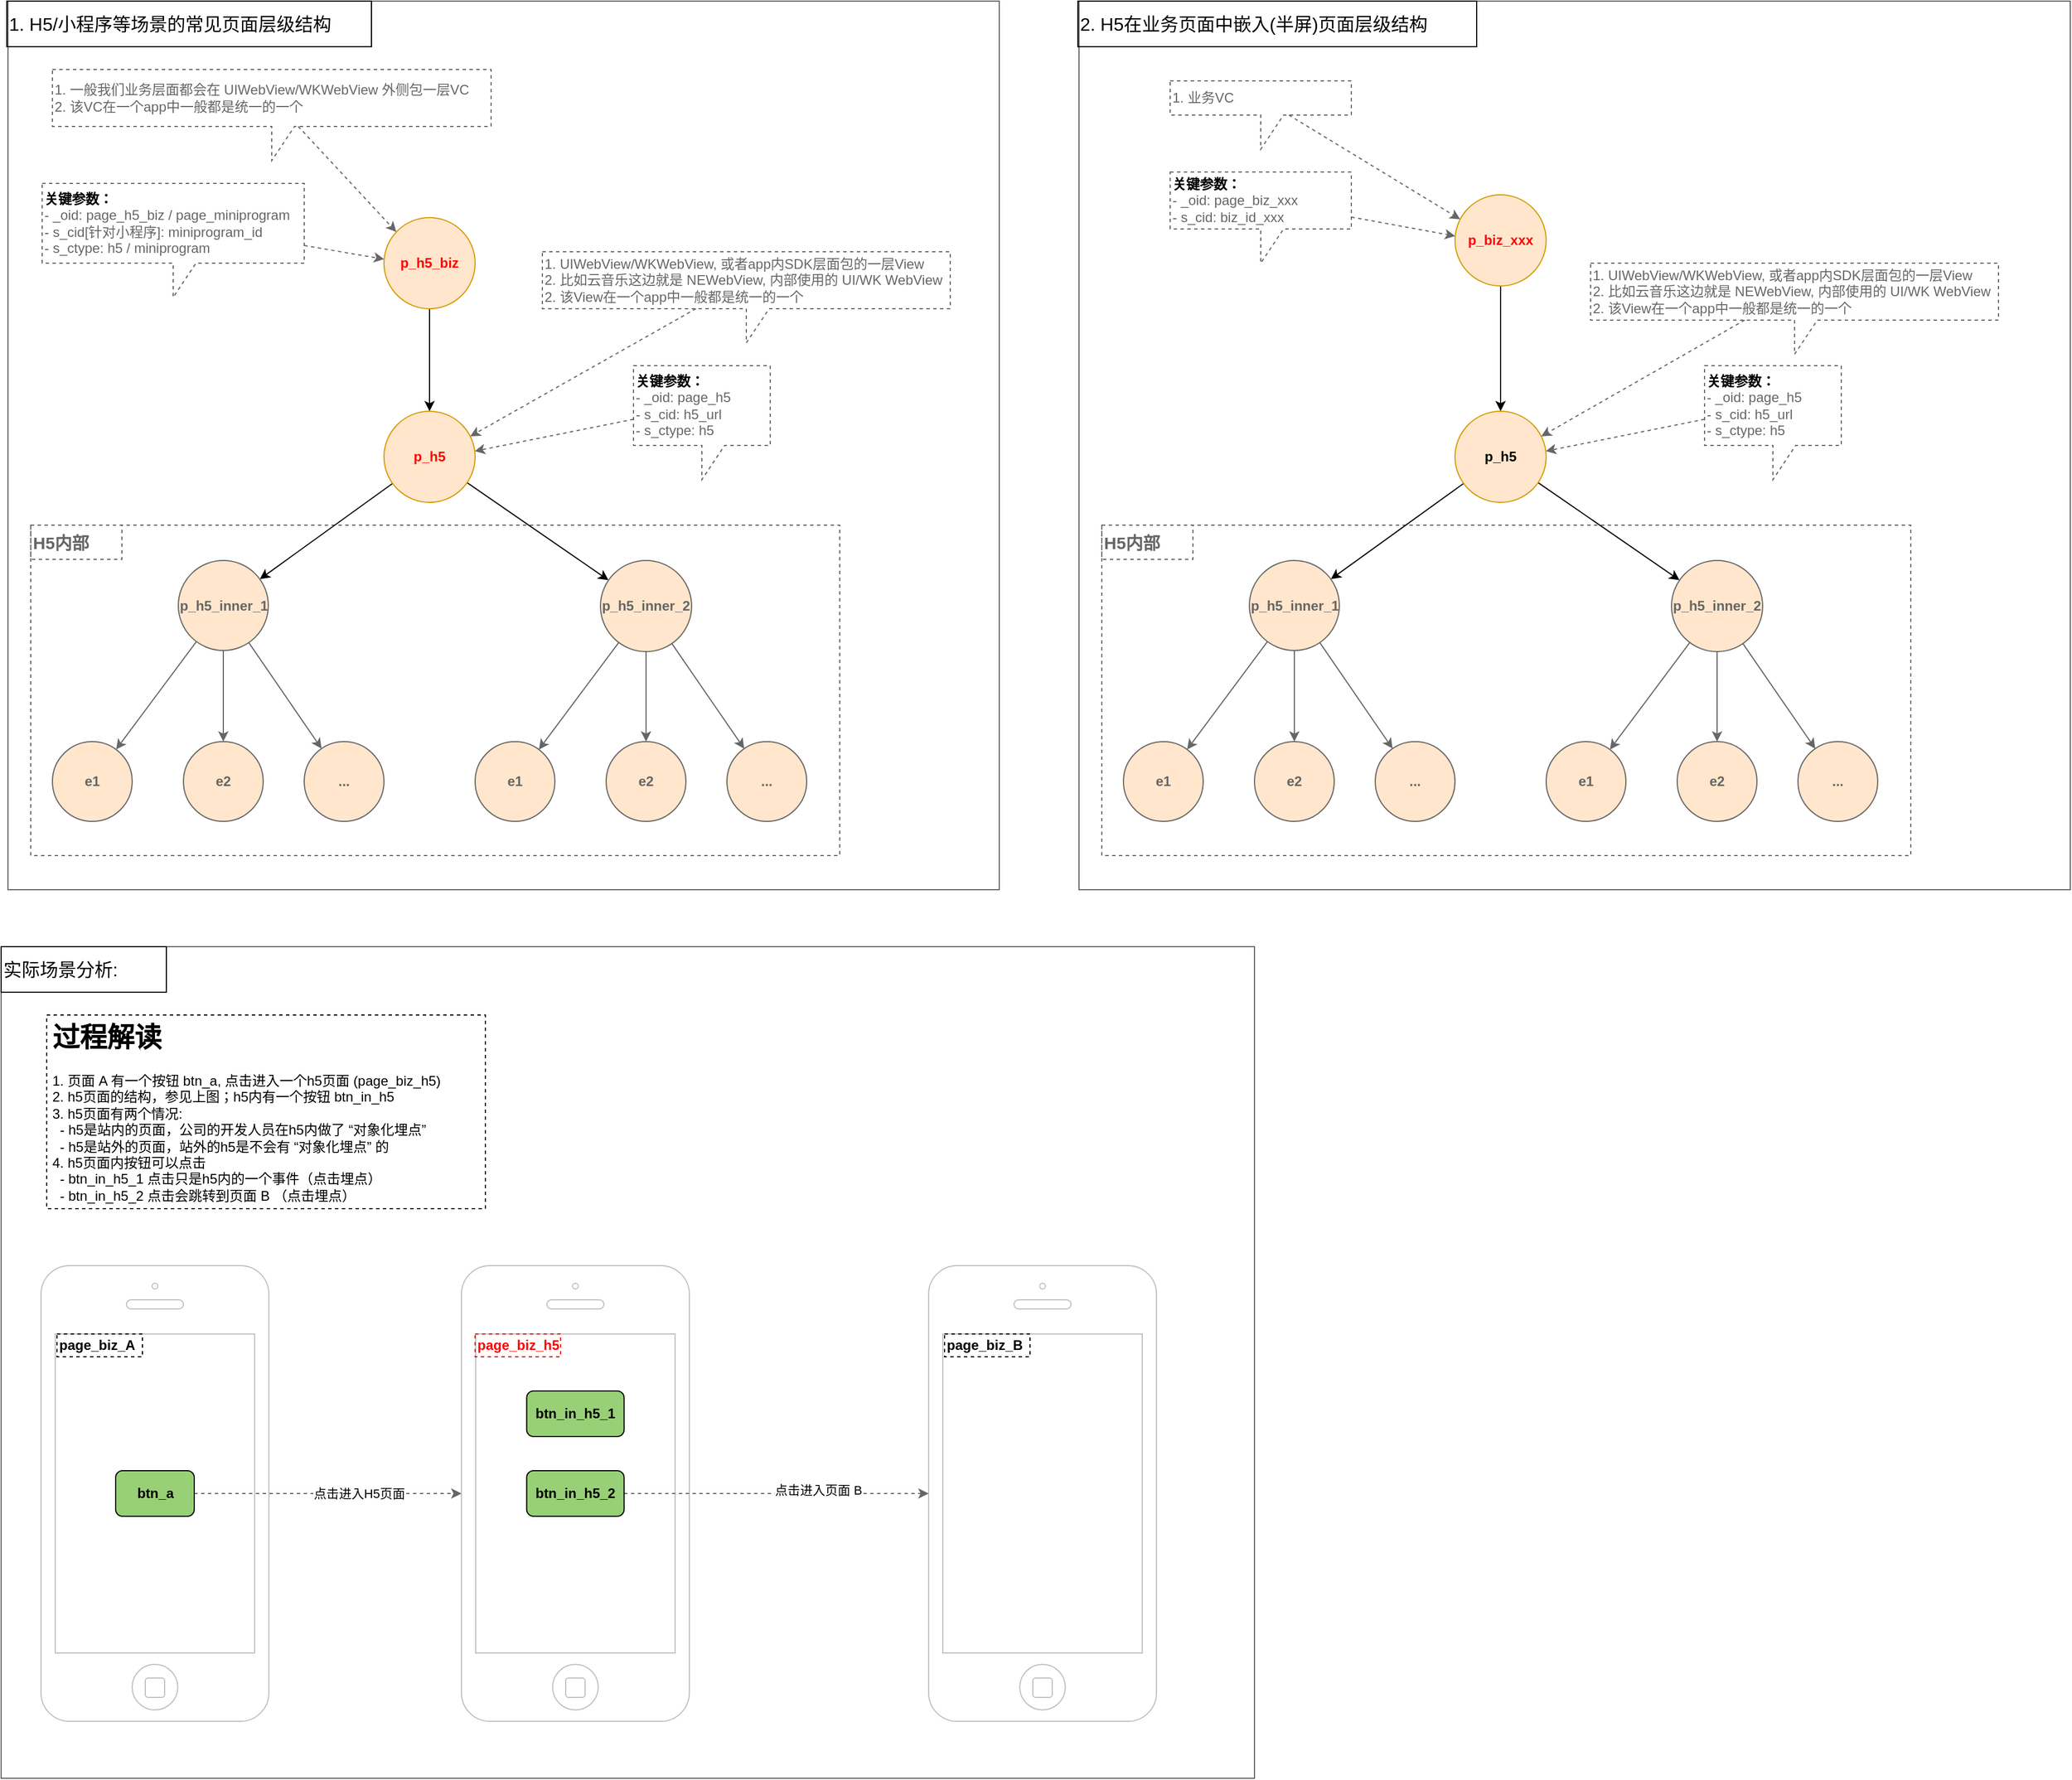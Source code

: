<mxfile version="14.7.0" type="github">
  <diagram id="BwOSBp48OYiSH1dpokI9" name="Page-1">
    <mxGraphModel dx="2025" dy="2298" grid="1" gridSize="10" guides="1" tooltips="1" connect="1" arrows="1" fold="1" page="1" pageScale="1" pageWidth="827" pageHeight="1169" math="0" shadow="0">
      <root>
        <mxCell id="0" />
        <mxCell id="1" parent="0" />
        <mxCell id="-mIfDHSUPJoPvfxh9Jht-90" value="" style="rounded=0;whiteSpace=wrap;html=1;strokeColor=#666666;fontColor=#666666;" vertex="1" parent="1">
          <mxGeometry x="45" y="-260" width="1100" height="730" as="geometry" />
        </mxCell>
        <mxCell id="-mIfDHSUPJoPvfxh9Jht-35" value="" style="rounded=0;whiteSpace=wrap;html=1;strokeColor=#666666;fontColor=#666666;" vertex="1" parent="1">
          <mxGeometry x="51" y="-1090" width="870" height="780" as="geometry" />
        </mxCell>
        <mxCell id="-mIfDHSUPJoPvfxh9Jht-29" value="" style="rounded=0;whiteSpace=wrap;html=1;fillColor=none;dashed=1;strokeColor=#666666;fontColor=#666666;" vertex="1" parent="1">
          <mxGeometry x="71" y="-630" width="710" height="290" as="geometry" />
        </mxCell>
        <mxCell id="-mIfDHSUPJoPvfxh9Jht-12" style="edgeStyle=orthogonalEdgeStyle;rounded=0;orthogonalLoop=1;jettySize=auto;html=1;fontColor=#FF0000;" edge="1" parent="1" source="-mIfDHSUPJoPvfxh9Jht-6" target="-mIfDHSUPJoPvfxh9Jht-7">
          <mxGeometry relative="1" as="geometry" />
        </mxCell>
        <mxCell id="-mIfDHSUPJoPvfxh9Jht-6" value="&lt;font&gt;&lt;span&gt;p_h5_biz&lt;br&gt;&lt;/span&gt;&lt;/font&gt;" style="ellipse;whiteSpace=wrap;html=1;aspect=fixed;strokeColor=#d79b00;fillColor=#ffe6cc;fontStyle=1;fontColor=#FF0000;" vertex="1" parent="1">
          <mxGeometry x="381" y="-900" width="80" height="80" as="geometry" />
        </mxCell>
        <mxCell id="-mIfDHSUPJoPvfxh9Jht-21" style="edgeStyle=none;rounded=0;orthogonalLoop=1;jettySize=auto;html=1;" edge="1" parent="1" source="-mIfDHSUPJoPvfxh9Jht-7" target="-mIfDHSUPJoPvfxh9Jht-13">
          <mxGeometry relative="1" as="geometry" />
        </mxCell>
        <mxCell id="-mIfDHSUPJoPvfxh9Jht-22" style="edgeStyle=none;rounded=0;orthogonalLoop=1;jettySize=auto;html=1;" edge="1" parent="1" source="-mIfDHSUPJoPvfxh9Jht-7" target="-mIfDHSUPJoPvfxh9Jht-14">
          <mxGeometry relative="1" as="geometry" />
        </mxCell>
        <mxCell id="-mIfDHSUPJoPvfxh9Jht-7" value="&lt;span&gt;&lt;font&gt;p_h5&lt;/font&gt;&lt;/span&gt;" style="ellipse;whiteSpace=wrap;html=1;aspect=fixed;strokeColor=#d79b00;fillColor=#ffe6cc;fontStyle=1;fontColor=#FF0000;" vertex="1" parent="1">
          <mxGeometry x="381" y="-730" width="80" height="80" as="geometry" />
        </mxCell>
        <mxCell id="-mIfDHSUPJoPvfxh9Jht-18" style="rounded=0;orthogonalLoop=1;jettySize=auto;html=1;strokeColor=#666666;fontColor=#666666;" edge="1" parent="1" source="-mIfDHSUPJoPvfxh9Jht-13" target="-mIfDHSUPJoPvfxh9Jht-15">
          <mxGeometry relative="1" as="geometry" />
        </mxCell>
        <mxCell id="-mIfDHSUPJoPvfxh9Jht-19" style="edgeStyle=none;rounded=0;orthogonalLoop=1;jettySize=auto;html=1;strokeColor=#666666;fontColor=#666666;" edge="1" parent="1" source="-mIfDHSUPJoPvfxh9Jht-13" target="-mIfDHSUPJoPvfxh9Jht-16">
          <mxGeometry relative="1" as="geometry" />
        </mxCell>
        <mxCell id="-mIfDHSUPJoPvfxh9Jht-20" style="edgeStyle=none;rounded=0;orthogonalLoop=1;jettySize=auto;html=1;strokeColor=#666666;fontColor=#666666;" edge="1" parent="1" source="-mIfDHSUPJoPvfxh9Jht-13" target="-mIfDHSUPJoPvfxh9Jht-17">
          <mxGeometry relative="1" as="geometry" />
        </mxCell>
        <mxCell id="-mIfDHSUPJoPvfxh9Jht-13" value="&lt;b&gt;&lt;font&gt;p_h5_inner_1&lt;/font&gt;&lt;/b&gt;" style="ellipse;whiteSpace=wrap;html=1;aspect=fixed;fillColor=#ffe6cc;strokeColor=#666666;fontColor=#666666;" vertex="1" parent="1">
          <mxGeometry x="200.5" y="-599" width="79" height="79" as="geometry" />
        </mxCell>
        <mxCell id="-mIfDHSUPJoPvfxh9Jht-26" style="edgeStyle=none;rounded=0;orthogonalLoop=1;jettySize=auto;html=1;strokeColor=#666666;fontColor=#666666;" edge="1" parent="1" source="-mIfDHSUPJoPvfxh9Jht-14" target="-mIfDHSUPJoPvfxh9Jht-23">
          <mxGeometry relative="1" as="geometry" />
        </mxCell>
        <mxCell id="-mIfDHSUPJoPvfxh9Jht-27" style="edgeStyle=none;rounded=0;orthogonalLoop=1;jettySize=auto;html=1;strokeColor=#666666;fontColor=#666666;" edge="1" parent="1" source="-mIfDHSUPJoPvfxh9Jht-14" target="-mIfDHSUPJoPvfxh9Jht-24">
          <mxGeometry relative="1" as="geometry" />
        </mxCell>
        <mxCell id="-mIfDHSUPJoPvfxh9Jht-28" style="edgeStyle=none;rounded=0;orthogonalLoop=1;jettySize=auto;html=1;strokeColor=#666666;fontColor=#666666;" edge="1" parent="1" source="-mIfDHSUPJoPvfxh9Jht-14" target="-mIfDHSUPJoPvfxh9Jht-25">
          <mxGeometry relative="1" as="geometry" />
        </mxCell>
        <mxCell id="-mIfDHSUPJoPvfxh9Jht-14" value="&lt;b&gt;&lt;font&gt;p_h5_inner_2&lt;/font&gt;&lt;/b&gt;" style="ellipse;whiteSpace=wrap;html=1;aspect=fixed;fillColor=#ffe6cc;strokeColor=#666666;fontColor=#666666;" vertex="1" parent="1">
          <mxGeometry x="571" y="-599" width="80" height="80" as="geometry" />
        </mxCell>
        <mxCell id="-mIfDHSUPJoPvfxh9Jht-15" value="&lt;b&gt;&lt;font&gt;e1&lt;/font&gt;&lt;/b&gt;" style="ellipse;whiteSpace=wrap;html=1;aspect=fixed;fillColor=#ffe6cc;strokeColor=#666666;fontColor=#666666;" vertex="1" parent="1">
          <mxGeometry x="90" y="-440" width="70" height="70" as="geometry" />
        </mxCell>
        <mxCell id="-mIfDHSUPJoPvfxh9Jht-16" value="&lt;b&gt;&lt;font&gt;e2&lt;/font&gt;&lt;/b&gt;" style="ellipse;whiteSpace=wrap;html=1;aspect=fixed;fillColor=#ffe6cc;strokeColor=#666666;fontColor=#666666;" vertex="1" parent="1">
          <mxGeometry x="205" y="-440" width="70" height="70" as="geometry" />
        </mxCell>
        <mxCell id="-mIfDHSUPJoPvfxh9Jht-17" value="&lt;b&gt;&lt;font&gt;...&lt;/font&gt;&lt;/b&gt;" style="ellipse;whiteSpace=wrap;html=1;aspect=fixed;fillColor=#ffe6cc;strokeColor=#666666;fontColor=#666666;" vertex="1" parent="1">
          <mxGeometry x="311" y="-440" width="70" height="70" as="geometry" />
        </mxCell>
        <mxCell id="-mIfDHSUPJoPvfxh9Jht-23" value="&lt;b&gt;&lt;font&gt;e1&lt;/font&gt;&lt;/b&gt;" style="ellipse;whiteSpace=wrap;html=1;aspect=fixed;fillColor=#ffe6cc;strokeColor=#666666;fontColor=#666666;" vertex="1" parent="1">
          <mxGeometry x="461" y="-440" width="70" height="70" as="geometry" />
        </mxCell>
        <mxCell id="-mIfDHSUPJoPvfxh9Jht-24" value="&lt;b&gt;&lt;font&gt;e2&lt;/font&gt;&lt;/b&gt;" style="ellipse;whiteSpace=wrap;html=1;aspect=fixed;fillColor=#ffe6cc;strokeColor=#666666;fontColor=#666666;" vertex="1" parent="1">
          <mxGeometry x="576" y="-440" width="70" height="70" as="geometry" />
        </mxCell>
        <mxCell id="-mIfDHSUPJoPvfxh9Jht-25" value="&lt;b&gt;&lt;font&gt;...&lt;/font&gt;&lt;/b&gt;" style="ellipse;whiteSpace=wrap;html=1;aspect=fixed;fillColor=#ffe6cc;strokeColor=#666666;fontColor=#666666;" vertex="1" parent="1">
          <mxGeometry x="682" y="-440" width="70" height="70" as="geometry" />
        </mxCell>
        <mxCell id="-mIfDHSUPJoPvfxh9Jht-30" value="&lt;b&gt;&lt;font style=&quot;font-size: 15px&quot;&gt;H5内部&lt;/font&gt;&lt;/b&gt;" style="text;html=1;fillColor=none;align=left;verticalAlign=middle;whiteSpace=wrap;rounded=0;dashed=1;strokeColor=#666666;fontColor=#666666;" vertex="1" parent="1">
          <mxGeometry x="71" y="-630" width="80" height="30" as="geometry" />
        </mxCell>
        <mxCell id="-mIfDHSUPJoPvfxh9Jht-32" style="edgeStyle=none;rounded=0;orthogonalLoop=1;jettySize=auto;html=1;fontColor=#666666;dashed=1;strokeColor=#666666;" edge="1" parent="1" source="-mIfDHSUPJoPvfxh9Jht-31" target="-mIfDHSUPJoPvfxh9Jht-6">
          <mxGeometry relative="1" as="geometry" />
        </mxCell>
        <mxCell id="-mIfDHSUPJoPvfxh9Jht-31" value="1. 一般我们业务层面都会在 UIWebView/WKWebView 外侧包一层VC&lt;br&gt;2. 该VC在一个app中一般都是统一的一个" style="shape=callout;whiteSpace=wrap;html=1;perimeter=calloutPerimeter;dashed=1;fontColor=#666666;fillColor=none;strokeColor=#666666;align=left;" vertex="1" parent="1">
          <mxGeometry x="90" y="-1030" width="385" height="80" as="geometry" />
        </mxCell>
        <mxCell id="-mIfDHSUPJoPvfxh9Jht-34" style="edgeStyle=none;rounded=0;orthogonalLoop=1;jettySize=auto;html=1;dashed=1;fontColor=#666666;strokeColor=#666666;" edge="1" parent="1" source="-mIfDHSUPJoPvfxh9Jht-33" target="-mIfDHSUPJoPvfxh9Jht-7">
          <mxGeometry relative="1" as="geometry" />
        </mxCell>
        <mxCell id="-mIfDHSUPJoPvfxh9Jht-33" value="1. UIWebView/WKWebView, 或者app内SDK层面包的一层View&lt;br&gt;2. 比如云音乐这边就是 NEWebView, 内部使用的 UI/WK WebView&lt;br&gt;2. 该View在一个app中一般都是统一的一个" style="shape=callout;whiteSpace=wrap;html=1;perimeter=calloutPerimeter;dashed=1;fontColor=#666666;fillColor=none;strokeColor=#666666;align=left;" vertex="1" parent="1">
          <mxGeometry x="520" y="-870" width="358" height="80" as="geometry" />
        </mxCell>
        <mxCell id="-mIfDHSUPJoPvfxh9Jht-36" value="&lt;font style=&quot;font-size: 16px&quot;&gt;1. H5/小程序等场景的常见页面层级结构&lt;/font&gt;" style="text;html=1;fillColor=none;align=left;verticalAlign=middle;whiteSpace=wrap;rounded=0;strokeColor=#000000;" vertex="1" parent="1">
          <mxGeometry x="50" y="-1090" width="320" height="40" as="geometry" />
        </mxCell>
        <mxCell id="-mIfDHSUPJoPvfxh9Jht-37" value="" style="rounded=0;whiteSpace=wrap;html=1;strokeColor=#666666;fontColor=#666666;" vertex="1" parent="1">
          <mxGeometry x="991" y="-1090" width="870" height="780" as="geometry" />
        </mxCell>
        <mxCell id="-mIfDHSUPJoPvfxh9Jht-38" value="" style="rounded=0;whiteSpace=wrap;html=1;fillColor=none;dashed=1;strokeColor=#666666;fontColor=#666666;" vertex="1" parent="1">
          <mxGeometry x="1011" y="-630" width="710" height="290" as="geometry" />
        </mxCell>
        <mxCell id="-mIfDHSUPJoPvfxh9Jht-39" style="edgeStyle=orthogonalEdgeStyle;rounded=0;orthogonalLoop=1;jettySize=auto;html=1;fontColor=#FF0000;" edge="1" parent="1" source="-mIfDHSUPJoPvfxh9Jht-40" target="-mIfDHSUPJoPvfxh9Jht-43">
          <mxGeometry relative="1" as="geometry" />
        </mxCell>
        <mxCell id="-mIfDHSUPJoPvfxh9Jht-40" value="&lt;font&gt;&lt;span&gt;p_biz_xxx&lt;br&gt;&lt;/span&gt;&lt;/font&gt;" style="ellipse;whiteSpace=wrap;html=1;aspect=fixed;strokeColor=#d79b00;fillColor=#ffe6cc;fontStyle=1;fontColor=#FF0000;" vertex="1" parent="1">
          <mxGeometry x="1321" y="-920" width="80" height="80" as="geometry" />
        </mxCell>
        <mxCell id="-mIfDHSUPJoPvfxh9Jht-41" style="edgeStyle=none;rounded=0;orthogonalLoop=1;jettySize=auto;html=1;" edge="1" parent="1" source="-mIfDHSUPJoPvfxh9Jht-43" target="-mIfDHSUPJoPvfxh9Jht-47">
          <mxGeometry relative="1" as="geometry" />
        </mxCell>
        <mxCell id="-mIfDHSUPJoPvfxh9Jht-42" style="edgeStyle=none;rounded=0;orthogonalLoop=1;jettySize=auto;html=1;" edge="1" parent="1" source="-mIfDHSUPJoPvfxh9Jht-43" target="-mIfDHSUPJoPvfxh9Jht-51">
          <mxGeometry relative="1" as="geometry" />
        </mxCell>
        <mxCell id="-mIfDHSUPJoPvfxh9Jht-43" value="&lt;span&gt;&lt;font&gt;p_h5&lt;/font&gt;&lt;/span&gt;" style="ellipse;whiteSpace=wrap;html=1;aspect=fixed;strokeColor=#d79b00;fillColor=#ffe6cc;fontStyle=1;" vertex="1" parent="1">
          <mxGeometry x="1321" y="-730" width="80" height="80" as="geometry" />
        </mxCell>
        <mxCell id="-mIfDHSUPJoPvfxh9Jht-44" style="rounded=0;orthogonalLoop=1;jettySize=auto;html=1;strokeColor=#666666;fontColor=#666666;" edge="1" parent="1" source="-mIfDHSUPJoPvfxh9Jht-47" target="-mIfDHSUPJoPvfxh9Jht-52">
          <mxGeometry relative="1" as="geometry" />
        </mxCell>
        <mxCell id="-mIfDHSUPJoPvfxh9Jht-45" style="edgeStyle=none;rounded=0;orthogonalLoop=1;jettySize=auto;html=1;strokeColor=#666666;fontColor=#666666;" edge="1" parent="1" source="-mIfDHSUPJoPvfxh9Jht-47" target="-mIfDHSUPJoPvfxh9Jht-53">
          <mxGeometry relative="1" as="geometry" />
        </mxCell>
        <mxCell id="-mIfDHSUPJoPvfxh9Jht-46" style="edgeStyle=none;rounded=0;orthogonalLoop=1;jettySize=auto;html=1;strokeColor=#666666;fontColor=#666666;" edge="1" parent="1" source="-mIfDHSUPJoPvfxh9Jht-47" target="-mIfDHSUPJoPvfxh9Jht-54">
          <mxGeometry relative="1" as="geometry" />
        </mxCell>
        <mxCell id="-mIfDHSUPJoPvfxh9Jht-47" value="&lt;b&gt;&lt;font&gt;p_h5_inner_1&lt;/font&gt;&lt;/b&gt;" style="ellipse;whiteSpace=wrap;html=1;aspect=fixed;fillColor=#ffe6cc;strokeColor=#666666;fontColor=#666666;" vertex="1" parent="1">
          <mxGeometry x="1140.5" y="-599" width="79" height="79" as="geometry" />
        </mxCell>
        <mxCell id="-mIfDHSUPJoPvfxh9Jht-48" style="edgeStyle=none;rounded=0;orthogonalLoop=1;jettySize=auto;html=1;strokeColor=#666666;fontColor=#666666;" edge="1" parent="1" source="-mIfDHSUPJoPvfxh9Jht-51" target="-mIfDHSUPJoPvfxh9Jht-55">
          <mxGeometry relative="1" as="geometry" />
        </mxCell>
        <mxCell id="-mIfDHSUPJoPvfxh9Jht-49" style="edgeStyle=none;rounded=0;orthogonalLoop=1;jettySize=auto;html=1;strokeColor=#666666;fontColor=#666666;" edge="1" parent="1" source="-mIfDHSUPJoPvfxh9Jht-51" target="-mIfDHSUPJoPvfxh9Jht-56">
          <mxGeometry relative="1" as="geometry" />
        </mxCell>
        <mxCell id="-mIfDHSUPJoPvfxh9Jht-50" style="edgeStyle=none;rounded=0;orthogonalLoop=1;jettySize=auto;html=1;strokeColor=#666666;fontColor=#666666;" edge="1" parent="1" source="-mIfDHSUPJoPvfxh9Jht-51" target="-mIfDHSUPJoPvfxh9Jht-57">
          <mxGeometry relative="1" as="geometry" />
        </mxCell>
        <mxCell id="-mIfDHSUPJoPvfxh9Jht-51" value="&lt;b&gt;&lt;font&gt;p_h5_inner_2&lt;/font&gt;&lt;/b&gt;" style="ellipse;whiteSpace=wrap;html=1;aspect=fixed;fillColor=#ffe6cc;strokeColor=#666666;fontColor=#666666;" vertex="1" parent="1">
          <mxGeometry x="1511" y="-599" width="80" height="80" as="geometry" />
        </mxCell>
        <mxCell id="-mIfDHSUPJoPvfxh9Jht-52" value="&lt;b&gt;&lt;font&gt;e1&lt;/font&gt;&lt;/b&gt;" style="ellipse;whiteSpace=wrap;html=1;aspect=fixed;fillColor=#ffe6cc;strokeColor=#666666;fontColor=#666666;" vertex="1" parent="1">
          <mxGeometry x="1030" y="-440" width="70" height="70" as="geometry" />
        </mxCell>
        <mxCell id="-mIfDHSUPJoPvfxh9Jht-53" value="&lt;b&gt;&lt;font&gt;e2&lt;/font&gt;&lt;/b&gt;" style="ellipse;whiteSpace=wrap;html=1;aspect=fixed;fillColor=#ffe6cc;strokeColor=#666666;fontColor=#666666;" vertex="1" parent="1">
          <mxGeometry x="1145" y="-440" width="70" height="70" as="geometry" />
        </mxCell>
        <mxCell id="-mIfDHSUPJoPvfxh9Jht-54" value="&lt;b&gt;&lt;font&gt;...&lt;/font&gt;&lt;/b&gt;" style="ellipse;whiteSpace=wrap;html=1;aspect=fixed;fillColor=#ffe6cc;strokeColor=#666666;fontColor=#666666;" vertex="1" parent="1">
          <mxGeometry x="1251" y="-440" width="70" height="70" as="geometry" />
        </mxCell>
        <mxCell id="-mIfDHSUPJoPvfxh9Jht-55" value="&lt;b&gt;&lt;font&gt;e1&lt;/font&gt;&lt;/b&gt;" style="ellipse;whiteSpace=wrap;html=1;aspect=fixed;fillColor=#ffe6cc;strokeColor=#666666;fontColor=#666666;" vertex="1" parent="1">
          <mxGeometry x="1401" y="-440" width="70" height="70" as="geometry" />
        </mxCell>
        <mxCell id="-mIfDHSUPJoPvfxh9Jht-56" value="&lt;b&gt;&lt;font&gt;e2&lt;/font&gt;&lt;/b&gt;" style="ellipse;whiteSpace=wrap;html=1;aspect=fixed;fillColor=#ffe6cc;strokeColor=#666666;fontColor=#666666;" vertex="1" parent="1">
          <mxGeometry x="1516" y="-440" width="70" height="70" as="geometry" />
        </mxCell>
        <mxCell id="-mIfDHSUPJoPvfxh9Jht-57" value="&lt;b&gt;&lt;font&gt;...&lt;/font&gt;&lt;/b&gt;" style="ellipse;whiteSpace=wrap;html=1;aspect=fixed;fillColor=#ffe6cc;strokeColor=#666666;fontColor=#666666;" vertex="1" parent="1">
          <mxGeometry x="1622" y="-440" width="70" height="70" as="geometry" />
        </mxCell>
        <mxCell id="-mIfDHSUPJoPvfxh9Jht-58" value="&lt;b&gt;&lt;font style=&quot;font-size: 15px&quot;&gt;H5内部&lt;/font&gt;&lt;/b&gt;" style="text;html=1;fillColor=none;align=left;verticalAlign=middle;whiteSpace=wrap;rounded=0;dashed=1;strokeColor=#666666;fontColor=#666666;" vertex="1" parent="1">
          <mxGeometry x="1011" y="-630" width="80" height="30" as="geometry" />
        </mxCell>
        <mxCell id="-mIfDHSUPJoPvfxh9Jht-59" style="edgeStyle=none;rounded=0;orthogonalLoop=1;jettySize=auto;html=1;fontColor=#666666;dashed=1;strokeColor=#666666;" edge="1" parent="1" source="-mIfDHSUPJoPvfxh9Jht-60" target="-mIfDHSUPJoPvfxh9Jht-40">
          <mxGeometry relative="1" as="geometry" />
        </mxCell>
        <mxCell id="-mIfDHSUPJoPvfxh9Jht-60" value="1. 业务VC" style="shape=callout;whiteSpace=wrap;html=1;perimeter=calloutPerimeter;dashed=1;fontColor=#666666;fillColor=none;strokeColor=#666666;align=left;" vertex="1" parent="1">
          <mxGeometry x="1071" y="-1020" width="159" height="60" as="geometry" />
        </mxCell>
        <mxCell id="-mIfDHSUPJoPvfxh9Jht-61" style="edgeStyle=none;rounded=0;orthogonalLoop=1;jettySize=auto;html=1;dashed=1;fontColor=#666666;strokeColor=#666666;" edge="1" parent="1" source="-mIfDHSUPJoPvfxh9Jht-62" target="-mIfDHSUPJoPvfxh9Jht-43">
          <mxGeometry relative="1" as="geometry" />
        </mxCell>
        <mxCell id="-mIfDHSUPJoPvfxh9Jht-62" value="1. UIWebView/WKWebView, 或者app内SDK层面包的一层View&lt;br&gt;2. 比如云音乐这边就是 NEWebView, 内部使用的 UI/WK WebView&lt;br&gt;2. 该View在一个app中一般都是统一的一个" style="shape=callout;whiteSpace=wrap;html=1;perimeter=calloutPerimeter;dashed=1;fontColor=#666666;fillColor=none;strokeColor=#666666;align=left;" vertex="1" parent="1">
          <mxGeometry x="1440" y="-860" width="358" height="80" as="geometry" />
        </mxCell>
        <mxCell id="-mIfDHSUPJoPvfxh9Jht-63" value="&lt;font style=&quot;font-size: 16px&quot;&gt;2. H5在业务页面中嵌入(半屏)页面层级结构&lt;/font&gt;" style="text;html=1;fillColor=none;align=left;verticalAlign=middle;whiteSpace=wrap;rounded=0;strokeColor=#000000;" vertex="1" parent="1">
          <mxGeometry x="990" y="-1090" width="350" height="40" as="geometry" />
        </mxCell>
        <mxCell id="-mIfDHSUPJoPvfxh9Jht-65" style="edgeStyle=none;rounded=0;orthogonalLoop=1;jettySize=auto;html=1;dashed=1;fontColor=#000000;strokeColor=#666666;" edge="1" parent="1" source="-mIfDHSUPJoPvfxh9Jht-64" target="-mIfDHSUPJoPvfxh9Jht-6">
          <mxGeometry relative="1" as="geometry" />
        </mxCell>
        <mxCell id="-mIfDHSUPJoPvfxh9Jht-64" value="&lt;b&gt;&lt;font color=&quot;#000000&quot;&gt;关键参数：&lt;/font&gt;&lt;/b&gt;&lt;br&gt;- _oid: page_h5_biz / page_miniprogram&lt;br&gt;- s_cid[针对小程序]: miniprogram_id&lt;br&gt;- s_ctype: h5 / miniprogram" style="shape=callout;whiteSpace=wrap;html=1;perimeter=calloutPerimeter;dashed=1;fontColor=#666666;fillColor=none;strokeColor=#666666;align=left;" vertex="1" parent="1">
          <mxGeometry x="81" y="-930" width="230" height="100" as="geometry" />
        </mxCell>
        <mxCell id="-mIfDHSUPJoPvfxh9Jht-68" style="edgeStyle=none;rounded=0;orthogonalLoop=1;jettySize=auto;html=1;dashed=1;fontColor=#000000;strokeColor=#666666;" edge="1" parent="1" source="-mIfDHSUPJoPvfxh9Jht-66" target="-mIfDHSUPJoPvfxh9Jht-7">
          <mxGeometry relative="1" as="geometry" />
        </mxCell>
        <mxCell id="-mIfDHSUPJoPvfxh9Jht-66" value="&lt;b&gt;&lt;font color=&quot;#000000&quot;&gt;关键参数：&lt;/font&gt;&lt;/b&gt;&lt;br&gt;- _oid: page_h5&lt;br&gt;- s_cid: h5_url&lt;br&gt;- s_ctype: h5" style="shape=callout;whiteSpace=wrap;html=1;perimeter=calloutPerimeter;dashed=1;fontColor=#666666;fillColor=none;strokeColor=#666666;align=left;" vertex="1" parent="1">
          <mxGeometry x="600" y="-770" width="120" height="100" as="geometry" />
        </mxCell>
        <mxCell id="-mIfDHSUPJoPvfxh9Jht-70" style="edgeStyle=none;rounded=0;orthogonalLoop=1;jettySize=auto;html=1;dashed=1;fontColor=#000000;strokeColor=#666666;" edge="1" parent="1" source="-mIfDHSUPJoPvfxh9Jht-69" target="-mIfDHSUPJoPvfxh9Jht-40">
          <mxGeometry relative="1" as="geometry" />
        </mxCell>
        <mxCell id="-mIfDHSUPJoPvfxh9Jht-69" value="&lt;b&gt;&lt;font color=&quot;#000000&quot;&gt;关键参数：&lt;/font&gt;&lt;/b&gt;&lt;br&gt;- _oid: page_biz_xxx&lt;br&gt;- s_cid: biz_id_xxx" style="shape=callout;whiteSpace=wrap;html=1;perimeter=calloutPerimeter;dashed=1;fontColor=#666666;fillColor=none;strokeColor=#666666;align=left;" vertex="1" parent="1">
          <mxGeometry x="1071" y="-940" width="159" height="80" as="geometry" />
        </mxCell>
        <mxCell id="-mIfDHSUPJoPvfxh9Jht-72" style="edgeStyle=none;rounded=0;orthogonalLoop=1;jettySize=auto;html=1;dashed=1;fontColor=#000000;strokeColor=#666666;" edge="1" parent="1" source="-mIfDHSUPJoPvfxh9Jht-71" target="-mIfDHSUPJoPvfxh9Jht-43">
          <mxGeometry relative="1" as="geometry" />
        </mxCell>
        <mxCell id="-mIfDHSUPJoPvfxh9Jht-71" value="&lt;b&gt;&lt;font color=&quot;#000000&quot;&gt;关键参数：&lt;/font&gt;&lt;/b&gt;&lt;br&gt;- _oid: page_h5&lt;br&gt;- s_cid: h5_url&lt;br&gt;- s_ctype: h5" style="shape=callout;whiteSpace=wrap;html=1;perimeter=calloutPerimeter;dashed=1;fontColor=#666666;fillColor=none;strokeColor=#666666;align=left;" vertex="1" parent="1">
          <mxGeometry x="1540" y="-770" width="120" height="100" as="geometry" />
        </mxCell>
        <mxCell id="-mIfDHSUPJoPvfxh9Jht-74" value="" style="html=1;verticalLabelPosition=bottom;labelBackgroundColor=#ffffff;verticalAlign=top;shadow=0;dashed=0;strokeWidth=1;shape=mxgraph.ios7.misc.iphone;strokeColor=#c0c0c0;fontColor=#000000;fillColor=#ffffff;align=left;" vertex="1" parent="1">
          <mxGeometry x="80" y="20" width="200" height="400" as="geometry" />
        </mxCell>
        <mxCell id="-mIfDHSUPJoPvfxh9Jht-75" value="page_biz_A" style="text;html=1;fillColor=none;align=left;verticalAlign=middle;whiteSpace=wrap;rounded=0;fontColor=#000000;strokeColor=#000000;dashed=1;fontStyle=1" vertex="1" parent="1">
          <mxGeometry x="94" y="80" width="75" height="20" as="geometry" />
        </mxCell>
        <mxCell id="-mIfDHSUPJoPvfxh9Jht-82" style="edgeStyle=none;rounded=0;orthogonalLoop=1;jettySize=auto;html=1;dashed=1;fontColor=#000000;strokeColor=#666666;" edge="1" parent="1" source="-mIfDHSUPJoPvfxh9Jht-78" target="-mIfDHSUPJoPvfxh9Jht-79">
          <mxGeometry relative="1" as="geometry" />
        </mxCell>
        <mxCell id="-mIfDHSUPJoPvfxh9Jht-83" value="点击进入H5页面" style="edgeLabel;html=1;align=center;verticalAlign=middle;resizable=0;points=[];fontColor=#000000;" vertex="1" connectable="0" parent="-mIfDHSUPJoPvfxh9Jht-82">
          <mxGeometry x="-0.228" y="-1" relative="1" as="geometry">
            <mxPoint x="54" y="-1" as="offset" />
          </mxGeometry>
        </mxCell>
        <mxCell id="-mIfDHSUPJoPvfxh9Jht-78" value="btn_a" style="rounded=1;whiteSpace=wrap;html=1;fontColor=#000000;strokeColor=#000000;align=center;fontStyle=1;fillColor=#97D077;" vertex="1" parent="1">
          <mxGeometry x="145.5" y="200" width="69" height="40" as="geometry" />
        </mxCell>
        <mxCell id="-mIfDHSUPJoPvfxh9Jht-79" value="" style="html=1;verticalLabelPosition=bottom;labelBackgroundColor=#ffffff;verticalAlign=top;shadow=0;dashed=0;strokeWidth=1;shape=mxgraph.ios7.misc.iphone;strokeColor=#c0c0c0;fontColor=#000000;fillColor=#ffffff;align=left;" vertex="1" parent="1">
          <mxGeometry x="449" y="20" width="200" height="400" as="geometry" />
        </mxCell>
        <mxCell id="-mIfDHSUPJoPvfxh9Jht-81" value="page_biz_h5" style="text;html=1;fillColor=none;align=left;verticalAlign=middle;whiteSpace=wrap;rounded=0;dashed=1;fontStyle=1;fontColor=#FF0000;strokeColor=#FF0000;" vertex="1" parent="1">
          <mxGeometry x="461" y="80" width="75" height="20" as="geometry" />
        </mxCell>
        <mxCell id="-mIfDHSUPJoPvfxh9Jht-84" value="" style="html=1;verticalLabelPosition=bottom;labelBackgroundColor=#ffffff;verticalAlign=top;shadow=0;dashed=0;strokeWidth=1;shape=mxgraph.ios7.misc.iphone;strokeColor=#c0c0c0;fontColor=#000000;fillColor=#ffffff;align=left;" vertex="1" parent="1">
          <mxGeometry x="859" y="20" width="200" height="400" as="geometry" />
        </mxCell>
        <mxCell id="-mIfDHSUPJoPvfxh9Jht-86" style="edgeStyle=none;rounded=0;orthogonalLoop=1;jettySize=auto;html=1;dashed=1;fontColor=#000000;strokeColor=#666666;" edge="1" parent="1" source="-mIfDHSUPJoPvfxh9Jht-85" target="-mIfDHSUPJoPvfxh9Jht-84">
          <mxGeometry relative="1" as="geometry" />
        </mxCell>
        <mxCell id="-mIfDHSUPJoPvfxh9Jht-85" value="btn_in_h5_2" style="rounded=1;whiteSpace=wrap;html=1;fontColor=#000000;strokeColor=#000000;align=center;fontStyle=1;fillColor=#97D077;" vertex="1" parent="1">
          <mxGeometry x="506.25" y="200" width="85.5" height="40" as="geometry" />
        </mxCell>
        <mxCell id="-mIfDHSUPJoPvfxh9Jht-87" value="page_biz_B" style="text;html=1;fillColor=none;align=left;verticalAlign=middle;whiteSpace=wrap;rounded=0;fontColor=#000000;strokeColor=#000000;dashed=1;fontStyle=1" vertex="1" parent="1">
          <mxGeometry x="873" y="80" width="75" height="20" as="geometry" />
        </mxCell>
        <mxCell id="-mIfDHSUPJoPvfxh9Jht-88" value="点击进入页面 B" style="edgeLabel;html=1;align=center;verticalAlign=middle;resizable=0;points=[];fontColor=#000000;" vertex="1" connectable="0" parent="1">
          <mxGeometry x="389" y="230" as="geometry">
            <mxPoint x="373" y="-13" as="offset" />
          </mxGeometry>
        </mxCell>
        <mxCell id="-mIfDHSUPJoPvfxh9Jht-91" value="&lt;span style=&quot;font-size: 16px&quot;&gt;实际场景分析:&lt;/span&gt;" style="text;html=1;fillColor=none;align=left;verticalAlign=middle;whiteSpace=wrap;rounded=0;strokeColor=#000000;" vertex="1" parent="1">
          <mxGeometry x="45" y="-260" width="145" height="40" as="geometry" />
        </mxCell>
        <mxCell id="-mIfDHSUPJoPvfxh9Jht-92" value="&lt;h1&gt;过程解读&lt;/h1&gt;&lt;p&gt;1. 页面 A 有一个按钮 btn_a, 点击进入一个h5页面 (page_biz_h5)&lt;br&gt;2. h5页面的结构，参见上图；h5内有一个按钮 btn_in_h5&amp;nbsp;&lt;br&gt;3. h5页面有两个情况:&amp;nbsp;&lt;br&gt;&amp;nbsp; - h5是站内的页面，公司的开发人员在h5内做了 “对象化埋点”&lt;br&gt;&amp;nbsp; - h5是站外的页面，站外的h5是不会有 “对象化埋点” 的&lt;br&gt;4. h5页面内按钮可以点击&lt;br&gt;&amp;nbsp; - btn_in_h5_1 点击只是h5内的一个事件（点击埋点）&lt;br&gt;&amp;nbsp; - btn_in_h5_2 点击会跳转到页面 B （点击埋点）&lt;/p&gt;" style="text;html=1;fillColor=none;spacing=5;spacingTop=-20;whiteSpace=wrap;overflow=hidden;rounded=0;fontColor=#000000;align=left;strokeColor=#000000;dashed=1;" vertex="1" parent="1">
          <mxGeometry x="85" y="-200" width="385" height="170" as="geometry" />
        </mxCell>
        <mxCell id="-mIfDHSUPJoPvfxh9Jht-93" value="btn_in_h5_1" style="rounded=1;whiteSpace=wrap;html=1;fontColor=#000000;strokeColor=#000000;align=center;fontStyle=1;fillColor=#97D077;" vertex="1" parent="1">
          <mxGeometry x="506.25" y="130" width="85.5" height="40" as="geometry" />
        </mxCell>
      </root>
    </mxGraphModel>
  </diagram>
</mxfile>
